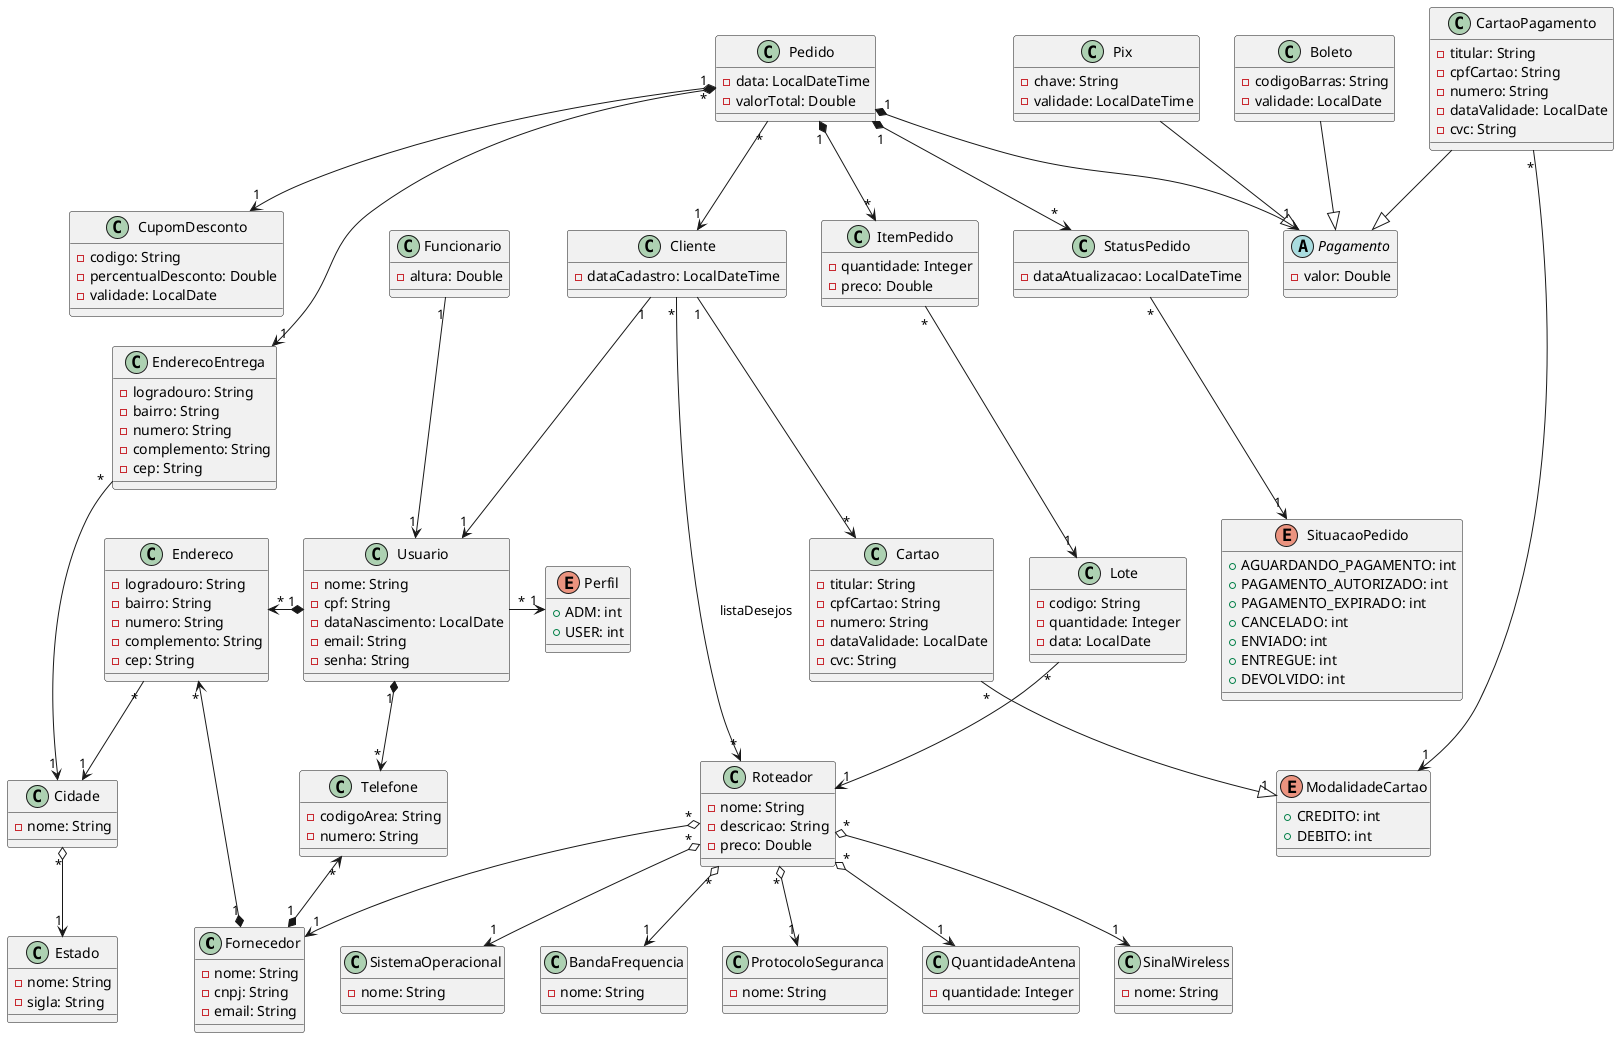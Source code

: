 @startuml

class Fornecedor {
    - nome: String
    - cnpj: String
    - email: String
}

class Lote {
    - codigo: String
    - quantidade: Integer
    - data: LocalDate
}

class Roteador {
    - nome: String
    - descricao: String
    - preco: Double
}

class BandaFrequencia {
    - nome: String
}

class ProtocoloSeguranca {
    - nome: String
}

class QuantidadeAntena {
    - quantidade: Integer
}

class SinalWireless {
    - nome: String
}

class SistemaOperacional {
    - nome: String
}

class Cliente {
    - dataCadastro: LocalDateTime
}

class Funcionario {
    - altura: Double
}

class Usuario {
    - nome: String
    - cpf: String
    - dataNascimento: LocalDate
    - email: String
    - senha: String
}

enum Perfil {
    + ADM: int
    + USER: int
}

class Telefone {
    - codigoArea: String
    - numero: String
}

class Pedido {
    - data: LocalDateTime
    - valorTotal: Double   
}

class ItemPedido {
    - quantidade: Integer
    - preco: Double
}

class StatusPedido {
    - dataAtualizacao: LocalDateTime
}

enum SituacaoPedido {
    + AGUARDANDO_PAGAMENTO: int
    + PAGAMENTO_AUTORIZADO: int
    + PAGAMENTO_EXPIRADO: int
    + CANCELADO: int
    + ENVIADO: int
    + ENTREGUE: int
    + DEVOLVIDO: int
}

class Endereco {
    - logradouro: String
    - bairro: String
    - numero: String
    - complemento: String
    - cep: String
}

class Cidade {
    - nome: String
}

class Estado {
    - nome: String
    - sigla: String
}

class EnderecoEntrega {
    - logradouro: String
    - bairro: String
    - numero: String
    - complemento: String
    - cep: String
}

abstract Pagamento {
    - valor: Double
}

class Pix {
    - chave: String
    - validade: LocalDateTime
}

class Boleto {
    - codigoBarras: String
    - validade: LocalDate
}

class CartaoPagamento {
    - titular: String
    - cpfCartao: String
    - numero: String
    - dataValidade: LocalDate
    - cvc: String
}

class Cartao {
    - titular: String
    - cpfCartao: String
    - numero: String
    - dataValidade: LocalDate
    - cvc: String
}

enum ModalidadeCartao {
    + CREDITO: int
    + DEBITO: int
}

class CupomDesconto {
    - codigo: String
    - percentualDesconto: Double
    - validade: LocalDate
}

' RELACIONAMENTO

Roteador "*" o--> "1" Fornecedor
Roteador "*" o--> "1" BandaFrequencia
Roteador "*" o--> "1" ProtocoloSeguranca
Roteador "*" o--> "1" QuantidadeAntena
Roteador "*" o--> "1" SinalWireless
Roteador "*" o--> "1" SistemaOperacional

Fornecedor "1" *-up-> "*" Endereco
Fornecedor "1" *-up-> "*" Telefone

Lote "*" --> "1" Roteador

Cliente "*" --> "*" Roteador: listaDesejos
Cliente "1" --> "1" Usuario
Cliente "1" --> "*" Cartao

Funcionario "1" --> "1" Usuario

Usuario "1" *-left-> "*" Endereco
Usuario "1" *--> "*" Telefone
Usuario "*" -right-> "1" Perfil

Endereco "*" --> "1" Cidade
EnderecoEntrega "*" --> "1" Cidade

Cidade "*" o--> "1" Estado

Pedido "*" --> "1" Cliente
Pedido "1" *--> "*" ItemPedido
Pedido "1" *--> "1" EnderecoEntrega
Pedido "1" *--> "1" Pagamento
Pedido "1" *--> "*" StatusPedido
Pedido "*" o--> "1" CupomDesconto

StatusPedido "*" --> "1" SituacaoPedido

ItemPedido "*" --> "1" Lote

Pix --|> Pagamento
Boleto --|> Pagamento
CartaoPagamento --|> Pagamento
CartaoPagamento "*" --> "1" ModalidadeCartao

Cartao "*" -down-|> "1" ModalidadeCartao

@enduml